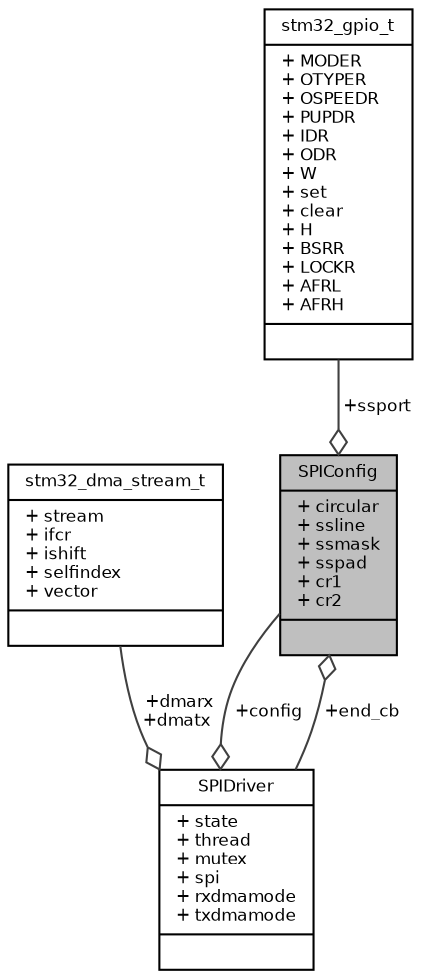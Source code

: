 digraph "SPIConfig"
{
  bgcolor="transparent";
  edge [fontname="Helvetica",fontsize="8",labelfontname="Helvetica",labelfontsize="8"];
  node [fontname="Helvetica",fontsize="8",shape=record];
  Node1 [label="{SPIConfig\n|+ circular\l+ ssline\l+ ssmask\l+ sspad\l+ cr1\l+ cr2\l|}",height=0.2,width=0.4,color="black", fillcolor="grey75", style="filled", fontcolor="black"];
  Node2 -> Node1 [color="grey25",fontsize="8",style="solid",label=" +end_cb" ,arrowhead="odiamond",fontname="Helvetica"];
  Node2 [label="{SPIDriver\n|+ state\l+ thread\l+ mutex\l+ spi\l+ rxdmamode\l+ txdmamode\l|}",height=0.2,width=0.4,color="black",URL="$struct_s_p_i_driver.html",tooltip="Structure representing an SPI driver. "];
  Node3 -> Node2 [color="grey25",fontsize="8",style="solid",label=" +dmarx\n+dmatx" ,arrowhead="odiamond",fontname="Helvetica"];
  Node3 [label="{stm32_dma_stream_t\n|+ stream\l+ ifcr\l+ ishift\l+ selfindex\l+ vector\l|}",height=0.2,width=0.4,color="black",URL="$structstm32__dma__stream__t.html",tooltip="STM32 DMA stream descriptor structure. "];
  Node1 -> Node2 [color="grey25",fontsize="8",style="solid",label=" +config" ,arrowhead="odiamond",fontname="Helvetica"];
  Node4 -> Node1 [color="grey25",fontsize="8",style="solid",label=" +ssport" ,arrowhead="odiamond",fontname="Helvetica"];
  Node4 [label="{stm32_gpio_t\n|+ MODER\l+ OTYPER\l+ OSPEEDR\l+ PUPDR\l+ IDR\l+ ODR\l+ W\l+ set\l+ clear\l+ H\l+ BSRR\l+ LOCKR\l+ AFRL\l+ AFRH\l|}",height=0.2,width=0.4,color="black",URL="$structstm32__gpio__t.html",tooltip="STM32 GPIO registers block. "];
}
